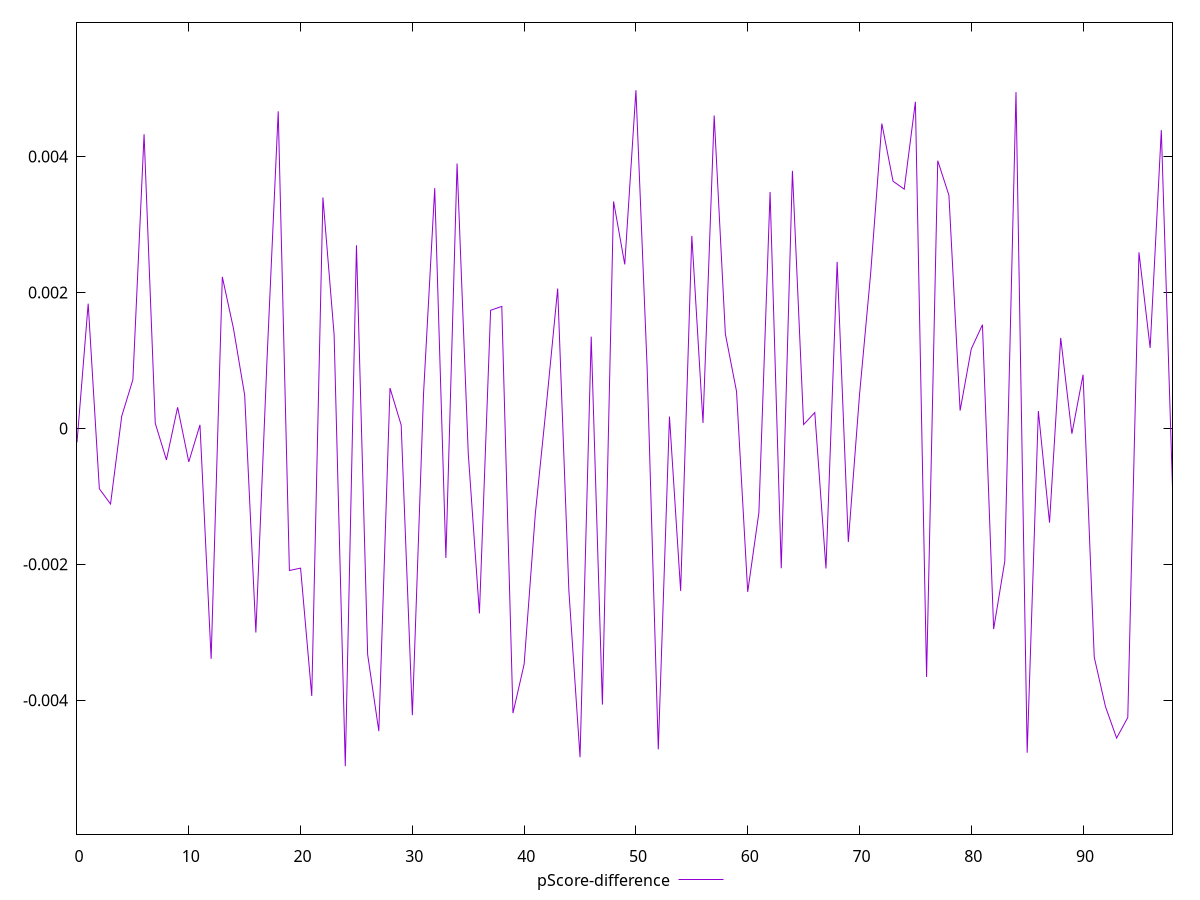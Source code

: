 reset

$pScoreDifference <<EOF
0 -0.00020579551184862765
1 0.0018362262198012846
2 -0.0008887715972109023
3 -0.0011124123201017022
4 0.00017905017304076232
5 0.0007182259477125919
6 0.0043296486390405065
7 0.0000759938354619738
8 -0.00046281386352720055
9 0.0003109597839552336
10 -0.000492669580920313
11 0.00005219050859039953
12 -0.0033914182802229353
13 0.0022299762569059356
14 0.0014676348524766021
15 0.000488829858004431
16 -0.0030033064032747303
17 0.0010226581400608788
18 0.004666802951594606
19 -0.0020910109617617856
20 -0.002056164130197824
21 -0.003936379216088137
22 0.003397877067709887
23 0.0013799681129164805
24 -0.004970719539451676
25 0.002694981150588284
26 -0.0033278537199699088
27 -0.004454887049859774
28 0.0005940788754497106
29 0.00004842224864021194
30 -0.004220173661970916
31 0.0005101307853389025
32 0.003535729151846412
33 -0.0019073554907972357
34 0.0038987714990055267
35 -0.00036677053572548024
36 -0.0027227693583817825
37 0.0017380750307603443
38 0.00179534711401505
39 -0.004190240347816454
40 -0.003469739080104395
41 -0.00125620950279004
42 0.00036251408535958873
43 0.002058175831923803
44 -0.0023835416348392258
45 -0.004839426878717287
46 0.0013508335074850775
47 -0.004064475167414927
48 0.0033401978066051052
49 0.0024136998514238117
50 0.004976576343875605
51 0.0009030335743636098
52 -0.004722887331517822
53 0.00017438203497321947
54 -0.002391118056130237
55 0.002833487568788262
56 0.00008128585086220053
57 0.00460458482131354
58 0.0013906681529863851
59 0.0005432458312619737
60 -0.0024055794767012806
61 -0.0012382596955219372
62 0.0034798769638870186
63 -0.0020583111036591717
64 0.00379037209140054
65 0.000056886176506454333
66 0.00023353087710462767
67 -0.0020617784705867503
68 0.002451130190657125
69 -0.0016708906215486818
70 0.0004916350186584539
71 0.0022839415467977853
72 0.004485715092397155
73 0.0036375252636379196
74 0.0035210040127451325
75 0.004806960599868959
76 -0.0036582791579302665
77 0.003940143734350032
78 0.0034308040873936574
79 0.0002622899537512158
80 0.0011704895147339744
81 0.0015256015141722479
82 -0.002953242239953635
83 -0.0019505008303963844
84 0.004949969726014691
85 -0.004772339600885217
86 0.00025545310512031794
87 -0.0013865303561275688
88 0.0013319324712685043
89 -0.00007802024668679408
90 0.0007901822272038395
91 -0.003367398965792301
92 -0.004092259057321357
93 -0.004556821212131301
94 -0.004254616180042636
95 0.0025909783730462266
96 0.0011846869364847221
97 0.004389880309858429
98 -0.0008745793123328127
EOF

set key outside below
set xrange [0:98]
set yrange [-0.005970719539451676:0.005976576343875605]
set trange [-0.005970719539451676:0.005976576343875605]
set terminal svg size 640, 500 enhanced background rgb 'white'
set output "reports/report_00027_2021-02-24T12-40-31.850Z/largest-contentful-paint/samples/card/pScore-difference/values.svg"

plot $pScoreDifference title "pScore-difference" with line

reset
